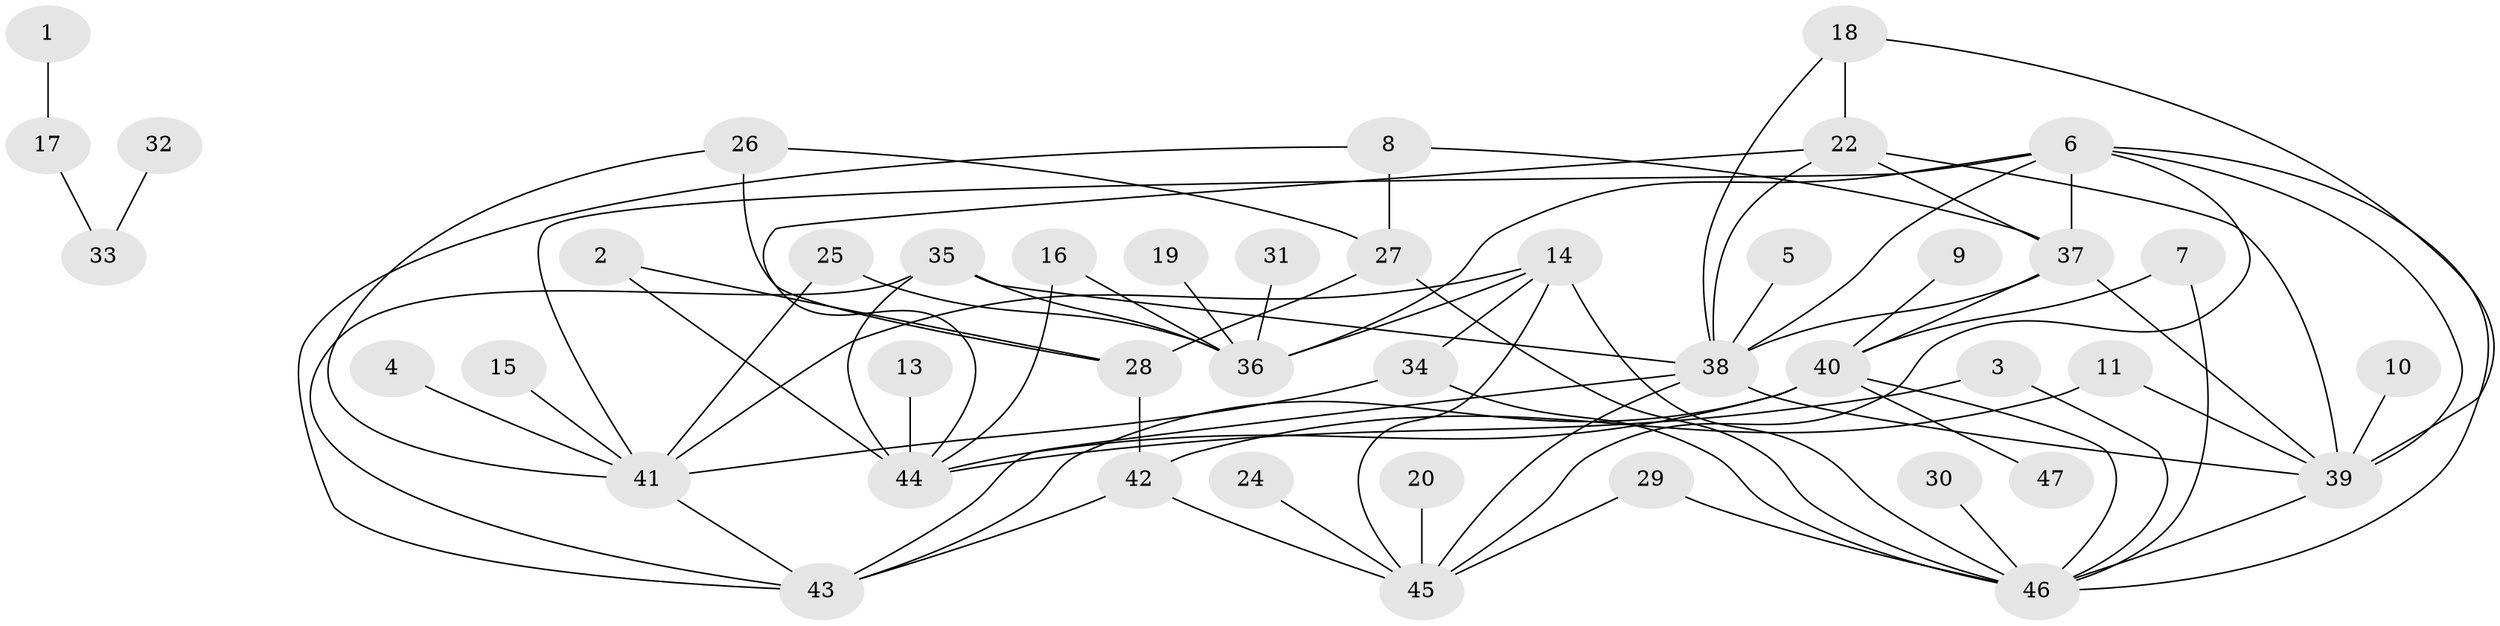 // original degree distribution, {2: 0.2127659574468085, 4: 0.14893617021276595, 1: 0.24468085106382978, 5: 0.10638297872340426, 3: 0.23404255319148937, 8: 0.010638297872340425, 0: 0.031914893617021274, 7: 0.010638297872340425}
// Generated by graph-tools (version 1.1) at 2025/49/03/09/25 03:49:14]
// undirected, 44 vertices, 76 edges
graph export_dot {
graph [start="1"]
  node [color=gray90,style=filled];
  1;
  2;
  3;
  4;
  5;
  6;
  7;
  8;
  9;
  10;
  11;
  13;
  14;
  15;
  16;
  17;
  18;
  19;
  20;
  22;
  24;
  25;
  26;
  27;
  28;
  29;
  30;
  31;
  32;
  33;
  34;
  35;
  36;
  37;
  38;
  39;
  40;
  41;
  42;
  43;
  44;
  45;
  46;
  47;
  1 -- 17 [weight=1.0];
  2 -- 28 [weight=1.0];
  2 -- 44 [weight=1.0];
  3 -- 44 [weight=1.0];
  3 -- 46 [weight=1.0];
  4 -- 41 [weight=1.0];
  5 -- 38 [weight=1.0];
  6 -- 36 [weight=1.0];
  6 -- 37 [weight=1.0];
  6 -- 38 [weight=1.0];
  6 -- 39 [weight=1.0];
  6 -- 41 [weight=1.0];
  6 -- 45 [weight=1.0];
  6 -- 46 [weight=1.0];
  7 -- 40 [weight=1.0];
  7 -- 46 [weight=1.0];
  8 -- 27 [weight=1.0];
  8 -- 37 [weight=1.0];
  8 -- 43 [weight=1.0];
  9 -- 40 [weight=1.0];
  10 -- 39 [weight=1.0];
  11 -- 39 [weight=1.0];
  11 -- 42 [weight=1.0];
  13 -- 44 [weight=1.0];
  14 -- 34 [weight=1.0];
  14 -- 36 [weight=1.0];
  14 -- 41 [weight=1.0];
  14 -- 45 [weight=1.0];
  14 -- 46 [weight=1.0];
  15 -- 41 [weight=1.0];
  16 -- 36 [weight=1.0];
  16 -- 44 [weight=1.0];
  17 -- 33 [weight=1.0];
  18 -- 22 [weight=1.0];
  18 -- 38 [weight=1.0];
  18 -- 39 [weight=1.0];
  19 -- 36 [weight=1.0];
  20 -- 45 [weight=1.0];
  22 -- 37 [weight=1.0];
  22 -- 38 [weight=1.0];
  22 -- 39 [weight=1.0];
  22 -- 44 [weight=1.0];
  24 -- 45 [weight=1.0];
  25 -- 36 [weight=1.0];
  25 -- 41 [weight=1.0];
  26 -- 27 [weight=1.0];
  26 -- 28 [weight=1.0];
  26 -- 41 [weight=1.0];
  27 -- 28 [weight=1.0];
  27 -- 46 [weight=1.0];
  28 -- 42 [weight=1.0];
  29 -- 45 [weight=1.0];
  29 -- 46 [weight=1.0];
  30 -- 46 [weight=1.0];
  31 -- 36 [weight=1.0];
  32 -- 33 [weight=1.0];
  34 -- 41 [weight=1.0];
  34 -- 46 [weight=1.0];
  35 -- 36 [weight=1.0];
  35 -- 38 [weight=1.0];
  35 -- 43 [weight=1.0];
  35 -- 44 [weight=1.0];
  37 -- 38 [weight=1.0];
  37 -- 39 [weight=1.0];
  37 -- 40 [weight=1.0];
  38 -- 39 [weight=2.0];
  38 -- 43 [weight=1.0];
  38 -- 45 [weight=1.0];
  39 -- 46 [weight=1.0];
  40 -- 43 [weight=1.0];
  40 -- 44 [weight=1.0];
  40 -- 46 [weight=1.0];
  40 -- 47 [weight=1.0];
  41 -- 43 [weight=1.0];
  42 -- 43 [weight=1.0];
  42 -- 45 [weight=1.0];
}
